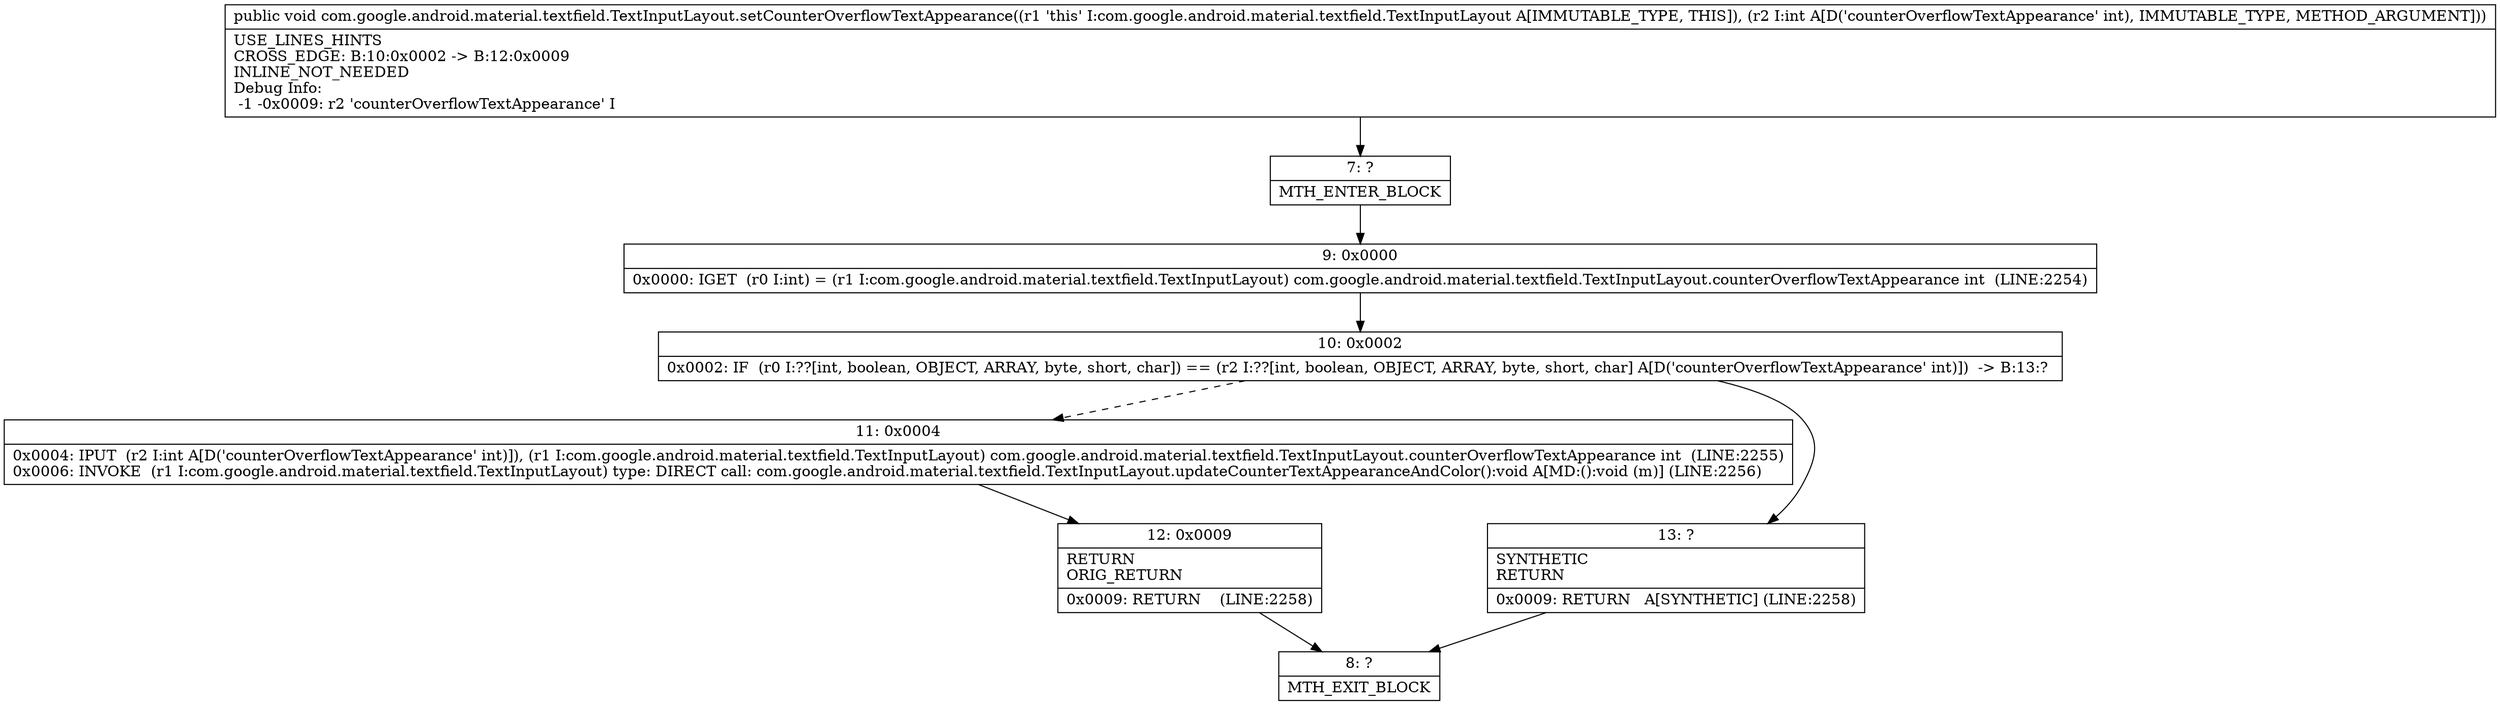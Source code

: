 digraph "CFG forcom.google.android.material.textfield.TextInputLayout.setCounterOverflowTextAppearance(I)V" {
Node_7 [shape=record,label="{7\:\ ?|MTH_ENTER_BLOCK\l}"];
Node_9 [shape=record,label="{9\:\ 0x0000|0x0000: IGET  (r0 I:int) = (r1 I:com.google.android.material.textfield.TextInputLayout) com.google.android.material.textfield.TextInputLayout.counterOverflowTextAppearance int  (LINE:2254)\l}"];
Node_10 [shape=record,label="{10\:\ 0x0002|0x0002: IF  (r0 I:??[int, boolean, OBJECT, ARRAY, byte, short, char]) == (r2 I:??[int, boolean, OBJECT, ARRAY, byte, short, char] A[D('counterOverflowTextAppearance' int)])  \-\> B:13:? \l}"];
Node_11 [shape=record,label="{11\:\ 0x0004|0x0004: IPUT  (r2 I:int A[D('counterOverflowTextAppearance' int)]), (r1 I:com.google.android.material.textfield.TextInputLayout) com.google.android.material.textfield.TextInputLayout.counterOverflowTextAppearance int  (LINE:2255)\l0x0006: INVOKE  (r1 I:com.google.android.material.textfield.TextInputLayout) type: DIRECT call: com.google.android.material.textfield.TextInputLayout.updateCounterTextAppearanceAndColor():void A[MD:():void (m)] (LINE:2256)\l}"];
Node_12 [shape=record,label="{12\:\ 0x0009|RETURN\lORIG_RETURN\l|0x0009: RETURN    (LINE:2258)\l}"];
Node_8 [shape=record,label="{8\:\ ?|MTH_EXIT_BLOCK\l}"];
Node_13 [shape=record,label="{13\:\ ?|SYNTHETIC\lRETURN\l|0x0009: RETURN   A[SYNTHETIC] (LINE:2258)\l}"];
MethodNode[shape=record,label="{public void com.google.android.material.textfield.TextInputLayout.setCounterOverflowTextAppearance((r1 'this' I:com.google.android.material.textfield.TextInputLayout A[IMMUTABLE_TYPE, THIS]), (r2 I:int A[D('counterOverflowTextAppearance' int), IMMUTABLE_TYPE, METHOD_ARGUMENT]))  | USE_LINES_HINTS\lCROSS_EDGE: B:10:0x0002 \-\> B:12:0x0009\lINLINE_NOT_NEEDED\lDebug Info:\l  \-1 \-0x0009: r2 'counterOverflowTextAppearance' I\l}"];
MethodNode -> Node_7;Node_7 -> Node_9;
Node_9 -> Node_10;
Node_10 -> Node_11[style=dashed];
Node_10 -> Node_13;
Node_11 -> Node_12;
Node_12 -> Node_8;
Node_13 -> Node_8;
}

